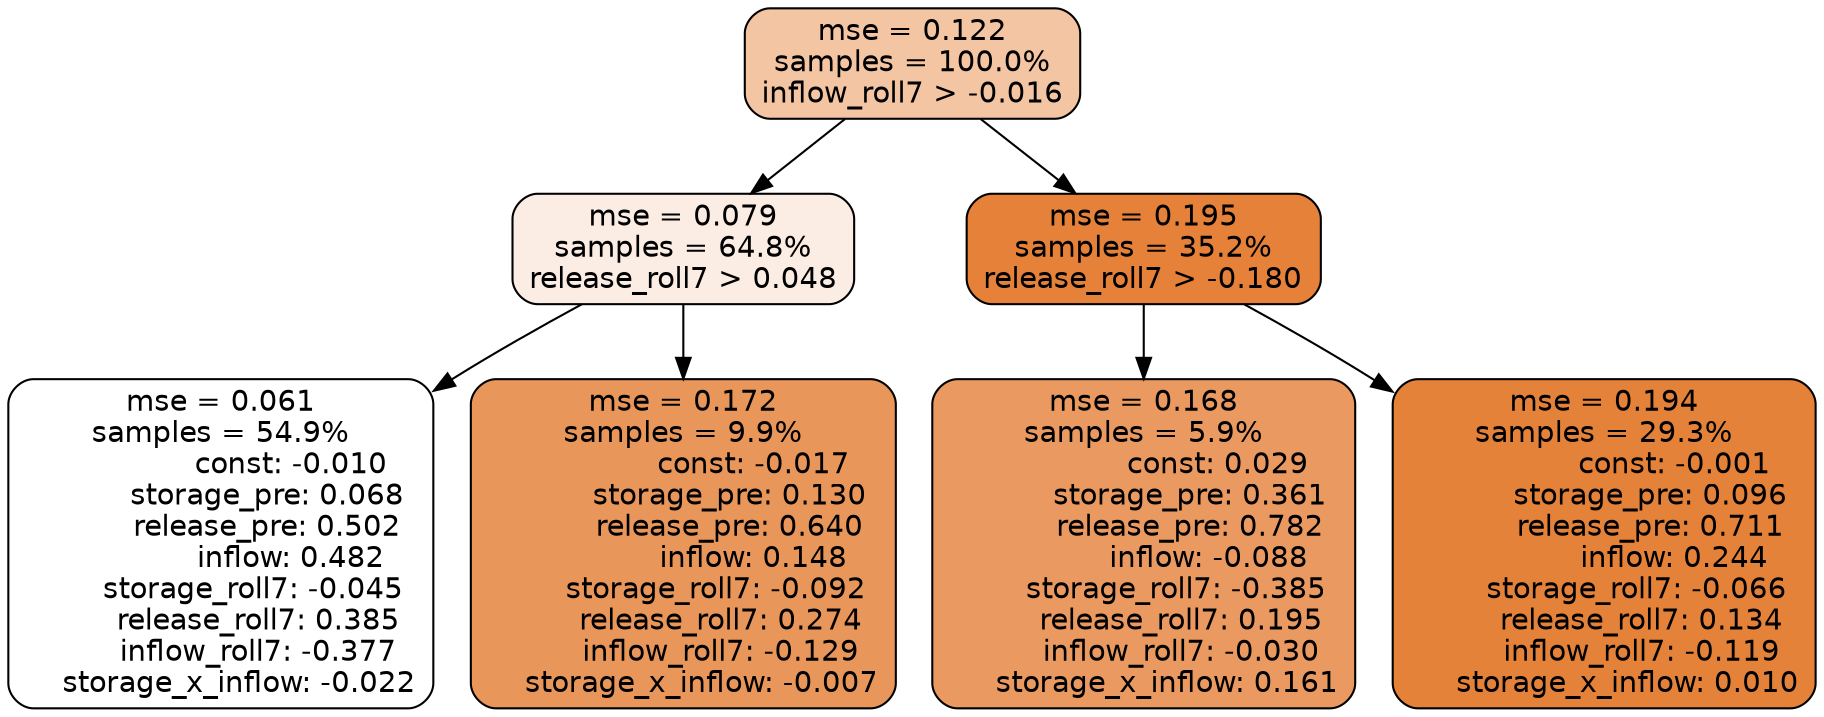 digraph tree {
node [shape=rectangle, style="filled, rounded", color="black", fontname=helvetica] ;
edge [fontname=helvetica] ;
	"0" [label="mse = 0.122
samples = 100.0%
inflow_roll7 > -0.016", fillcolor="#f3c5a3"]
	"1" [label="mse = 0.079
samples = 64.8%
release_roll7 > 0.048", fillcolor="#fbede4"]
	"4" [label="mse = 0.195
samples = 35.2%
release_roll7 > -0.180", fillcolor="#e58139"]
	"2" [label="mse = 0.061
samples = 54.9%
               const: -0.010
          storage_pre: 0.068
          release_pre: 0.502
               inflow: 0.482
       storage_roll7: -0.045
        release_roll7: 0.385
        inflow_roll7: -0.377
    storage_x_inflow: -0.022", fillcolor="#ffffff"]
	"3" [label="mse = 0.172
samples = 9.9%
               const: -0.017
          storage_pre: 0.130
          release_pre: 0.640
               inflow: 0.148
       storage_roll7: -0.092
        release_roll7: 0.274
        inflow_roll7: -0.129
    storage_x_inflow: -0.007", fillcolor="#e9965a"]
	"5" [label="mse = 0.168
samples = 5.9%
                const: 0.029
          storage_pre: 0.361
          release_pre: 0.782
              inflow: -0.088
       storage_roll7: -0.385
        release_roll7: 0.195
        inflow_roll7: -0.030
     storage_x_inflow: 0.161", fillcolor="#ea9a60"]
	"6" [label="mse = 0.194
samples = 29.3%
               const: -0.001
          storage_pre: 0.096
          release_pre: 0.711
               inflow: 0.244
       storage_roll7: -0.066
        release_roll7: 0.134
        inflow_roll7: -0.119
     storage_x_inflow: 0.010", fillcolor="#e5823a"]

	"0" -> "1"
	"0" -> "4"
	"1" -> "2"
	"1" -> "3"
	"4" -> "5"
	"4" -> "6"
}